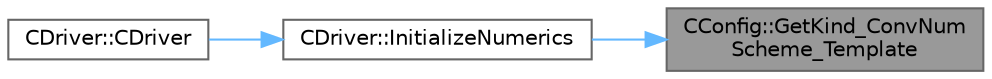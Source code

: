 digraph "CConfig::GetKind_ConvNumScheme_Template"
{
 // LATEX_PDF_SIZE
  bgcolor="transparent";
  edge [fontname=Helvetica,fontsize=10,labelfontname=Helvetica,labelfontsize=10];
  node [fontname=Helvetica,fontsize=10,shape=box,height=0.2,width=0.4];
  rankdir="RL";
  Node1 [id="Node000001",label="CConfig::GetKind_ConvNum\lScheme_Template",height=0.2,width=0.4,color="gray40", fillcolor="grey60", style="filled", fontcolor="black",tooltip="Get the kind of convective numerical scheme for the template equations (centered or upwind)."];
  Node1 -> Node2 [id="edge1_Node000001_Node000002",dir="back",color="steelblue1",style="solid",tooltip=" "];
  Node2 [id="Node000002",label="CDriver::InitializeNumerics",height=0.2,width=0.4,color="grey40", fillcolor="white", style="filled",URL="$classCDriver.html#a5294ec170c889821b57d4ec7b8dc2c3c",tooltip="Definition and allocation of all solver classes."];
  Node2 -> Node3 [id="edge2_Node000002_Node000003",dir="back",color="steelblue1",style="solid",tooltip=" "];
  Node3 [id="Node000003",label="CDriver::CDriver",height=0.2,width=0.4,color="grey40", fillcolor="white", style="filled",URL="$classCDriver.html#a3fca4a013a6efa9bbb38fe78a86b5f3d",tooltip="Constructor of the class."];
}
